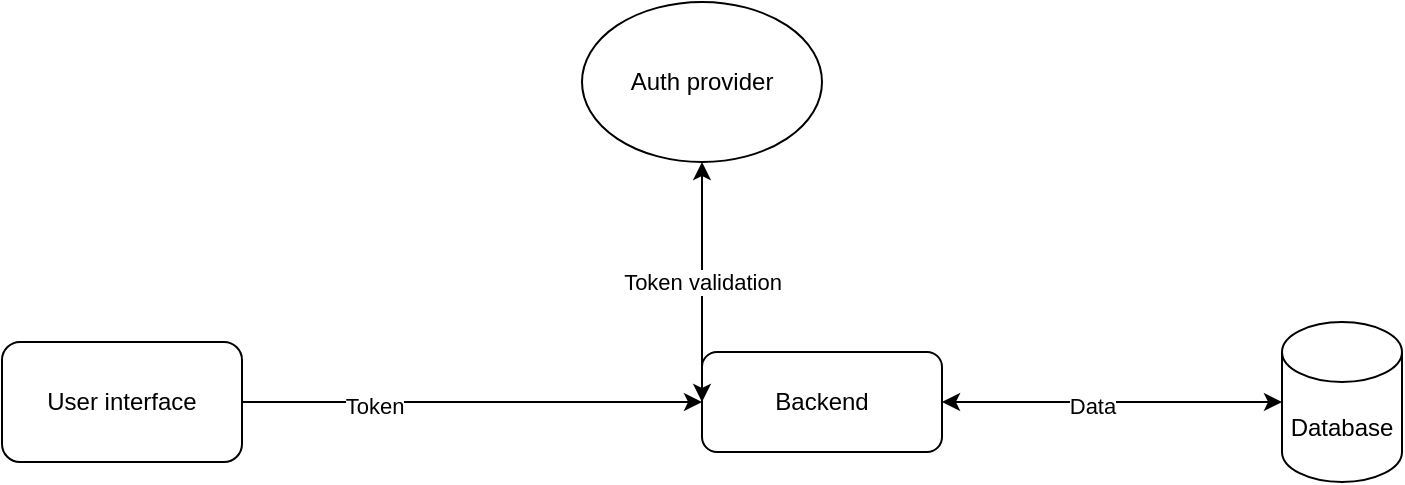 <mxfile version="24.8.6">
  <diagram name="Page-1" id="zPxilQzIKm8KHZhRzOK3">
    <mxGraphModel dx="1434" dy="761" grid="1" gridSize="10" guides="1" tooltips="1" connect="1" arrows="1" fold="1" page="1" pageScale="1" pageWidth="827" pageHeight="1169" math="0" shadow="0">
      <root>
        <mxCell id="0" />
        <mxCell id="1" parent="0" />
        <mxCell id="bpH8EMxP9eeq_GdCsPF2-21" style="edgeStyle=orthogonalEdgeStyle;rounded=0;orthogonalLoop=1;jettySize=auto;html=1;exitX=1;exitY=0.5;exitDx=0;exitDy=0;entryX=0;entryY=0.5;entryDx=0;entryDy=0;" parent="1" source="bpH8EMxP9eeq_GdCsPF2-1" target="bpH8EMxP9eeq_GdCsPF2-4" edge="1">
          <mxGeometry relative="1" as="geometry" />
        </mxCell>
        <mxCell id="bpH8EMxP9eeq_GdCsPF2-22" value="Token" style="edgeLabel;html=1;align=center;verticalAlign=middle;resizable=0;points=[];" parent="bpH8EMxP9eeq_GdCsPF2-21" vertex="1" connectable="0">
          <mxGeometry x="-0.431" y="-2" relative="1" as="geometry">
            <mxPoint as="offset" />
          </mxGeometry>
        </mxCell>
        <mxCell id="bpH8EMxP9eeq_GdCsPF2-1" value="User interface" style="rounded=1;whiteSpace=wrap;html=1;" parent="1" vertex="1">
          <mxGeometry x="10" y="250" width="120" height="60" as="geometry" />
        </mxCell>
        <mxCell id="bpH8EMxP9eeq_GdCsPF2-3" value="Auth provider" style="ellipse;whiteSpace=wrap;html=1;" parent="1" vertex="1">
          <mxGeometry x="300" y="80" width="120" height="80" as="geometry" />
        </mxCell>
        <mxCell id="bpH8EMxP9eeq_GdCsPF2-4" value="Backend" style="rounded=1;whiteSpace=wrap;html=1;" parent="1" vertex="1">
          <mxGeometry x="360" y="255" width="120" height="50" as="geometry" />
        </mxCell>
        <mxCell id="bpH8EMxP9eeq_GdCsPF2-6" value="Token validation" style="endArrow=classic;startArrow=classic;html=1;rounded=0;entryX=0;entryY=0.5;entryDx=0;entryDy=0;exitX=0.5;exitY=1;exitDx=0;exitDy=0;" parent="1" source="bpH8EMxP9eeq_GdCsPF2-3" target="bpH8EMxP9eeq_GdCsPF2-4" edge="1">
          <mxGeometry width="50" height="50" relative="1" as="geometry">
            <mxPoint x="320" y="100" as="sourcePoint" />
            <mxPoint x="380" y="235" as="targetPoint" />
            <Array as="points">
              <mxPoint x="360" y="170" />
            </Array>
          </mxGeometry>
        </mxCell>
        <mxCell id="bpH8EMxP9eeq_GdCsPF2-7" value="Database" style="shape=cylinder3;whiteSpace=wrap;html=1;boundedLbl=1;backgroundOutline=1;size=15;" parent="1" vertex="1">
          <mxGeometry x="650" y="240" width="60" height="80" as="geometry" />
        </mxCell>
        <mxCell id="bpH8EMxP9eeq_GdCsPF2-8" value="" style="endArrow=classic;startArrow=classic;html=1;rounded=0;entryX=0;entryY=0.5;entryDx=0;entryDy=0;entryPerimeter=0;exitX=1;exitY=0.5;exitDx=0;exitDy=0;" parent="1" source="bpH8EMxP9eeq_GdCsPF2-4" target="bpH8EMxP9eeq_GdCsPF2-7" edge="1">
          <mxGeometry width="50" height="50" relative="1" as="geometry">
            <mxPoint x="500" y="260" as="sourcePoint" />
            <mxPoint x="550" y="210" as="targetPoint" />
          </mxGeometry>
        </mxCell>
        <mxCell id="bpH8EMxP9eeq_GdCsPF2-23" value="Data" style="edgeLabel;html=1;align=center;verticalAlign=middle;resizable=0;points=[];" parent="bpH8EMxP9eeq_GdCsPF2-8" vertex="1" connectable="0">
          <mxGeometry x="-0.12" y="-2" relative="1" as="geometry">
            <mxPoint as="offset" />
          </mxGeometry>
        </mxCell>
      </root>
    </mxGraphModel>
  </diagram>
</mxfile>
